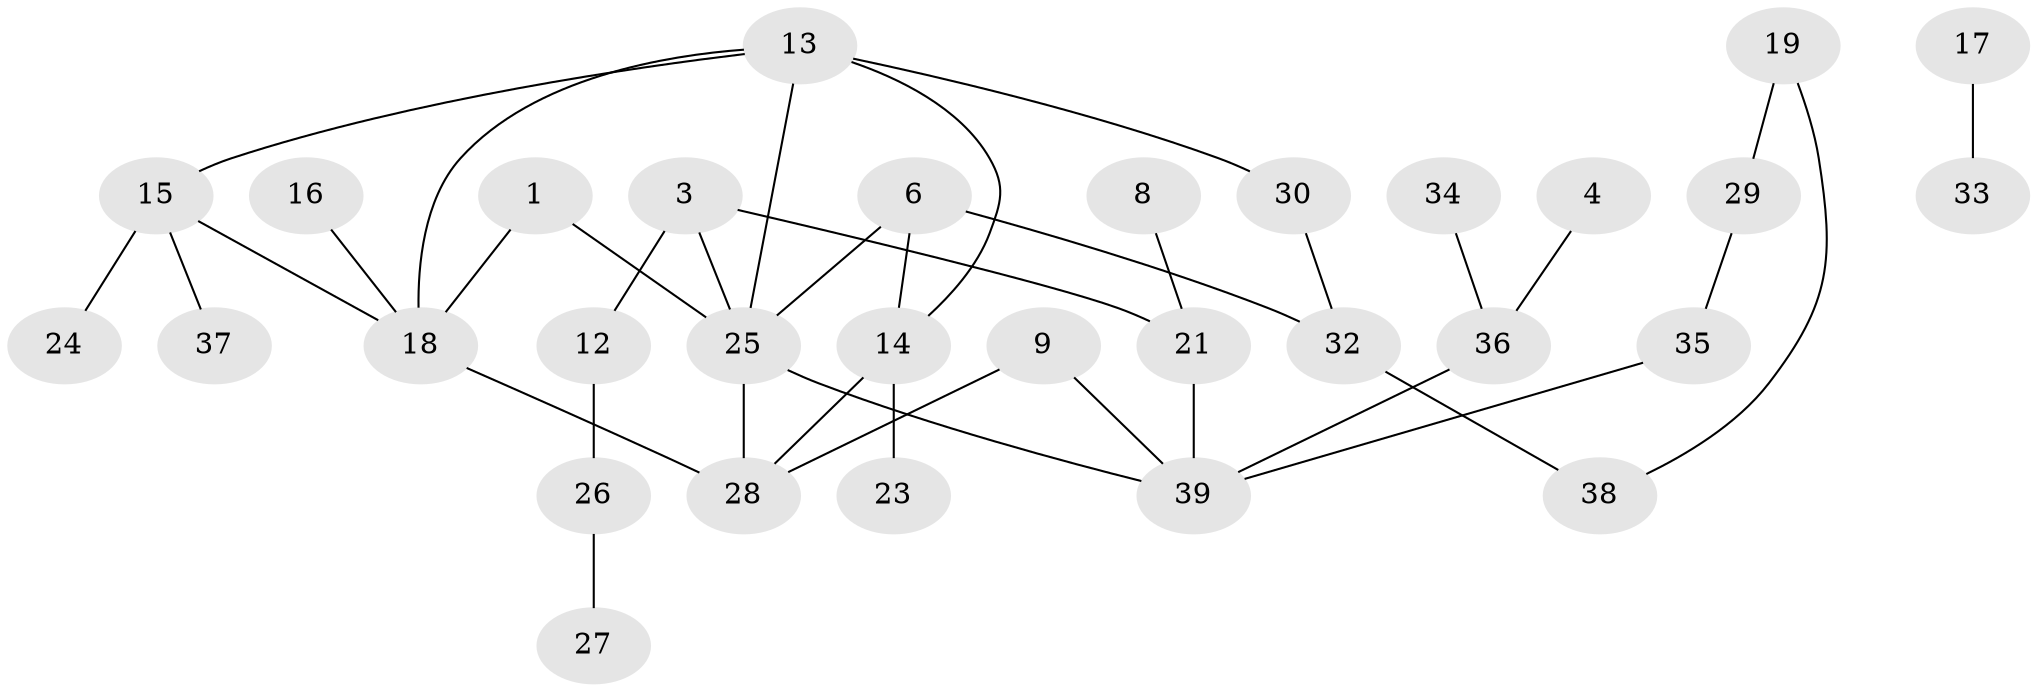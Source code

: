 // original degree distribution, {2: 0.27419354838709675, 0: 0.11290322580645161, 3: 0.1935483870967742, 1: 0.2903225806451613, 4: 0.0967741935483871, 5: 0.03225806451612903}
// Generated by graph-tools (version 1.1) at 2025/35/03/04/25 23:35:54]
// undirected, 31 vertices, 38 edges
graph export_dot {
  node [color=gray90,style=filled];
  1;
  3;
  4;
  6;
  8;
  9;
  12;
  13;
  14;
  15;
  16;
  17;
  18;
  19;
  21;
  23;
  24;
  25;
  26;
  27;
  28;
  29;
  30;
  32;
  33;
  34;
  35;
  36;
  37;
  38;
  39;
  1 -- 18 [weight=1.0];
  1 -- 25 [weight=1.0];
  3 -- 12 [weight=1.0];
  3 -- 21 [weight=1.0];
  3 -- 25 [weight=1.0];
  4 -- 36 [weight=1.0];
  6 -- 14 [weight=1.0];
  6 -- 25 [weight=1.0];
  6 -- 32 [weight=1.0];
  8 -- 21 [weight=1.0];
  9 -- 28 [weight=1.0];
  9 -- 39 [weight=1.0];
  12 -- 26 [weight=1.0];
  13 -- 14 [weight=1.0];
  13 -- 15 [weight=1.0];
  13 -- 18 [weight=1.0];
  13 -- 25 [weight=1.0];
  13 -- 30 [weight=1.0];
  14 -- 23 [weight=1.0];
  14 -- 28 [weight=1.0];
  15 -- 18 [weight=1.0];
  15 -- 24 [weight=1.0];
  15 -- 37 [weight=1.0];
  16 -- 18 [weight=1.0];
  17 -- 33 [weight=1.0];
  18 -- 28 [weight=1.0];
  19 -- 29 [weight=1.0];
  19 -- 38 [weight=1.0];
  21 -- 39 [weight=1.0];
  25 -- 28 [weight=1.0];
  25 -- 39 [weight=1.0];
  26 -- 27 [weight=1.0];
  29 -- 35 [weight=1.0];
  30 -- 32 [weight=1.0];
  32 -- 38 [weight=1.0];
  34 -- 36 [weight=1.0];
  35 -- 39 [weight=1.0];
  36 -- 39 [weight=1.0];
}

